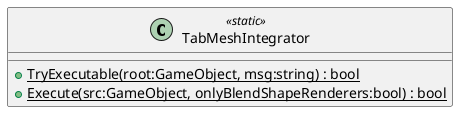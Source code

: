 @startuml
class TabMeshIntegrator <<static>> {
    + {static} TryExecutable(root:GameObject, msg:string) : bool
    + {static} Execute(src:GameObject, onlyBlendShapeRenderers:bool) : bool
}
@enduml
